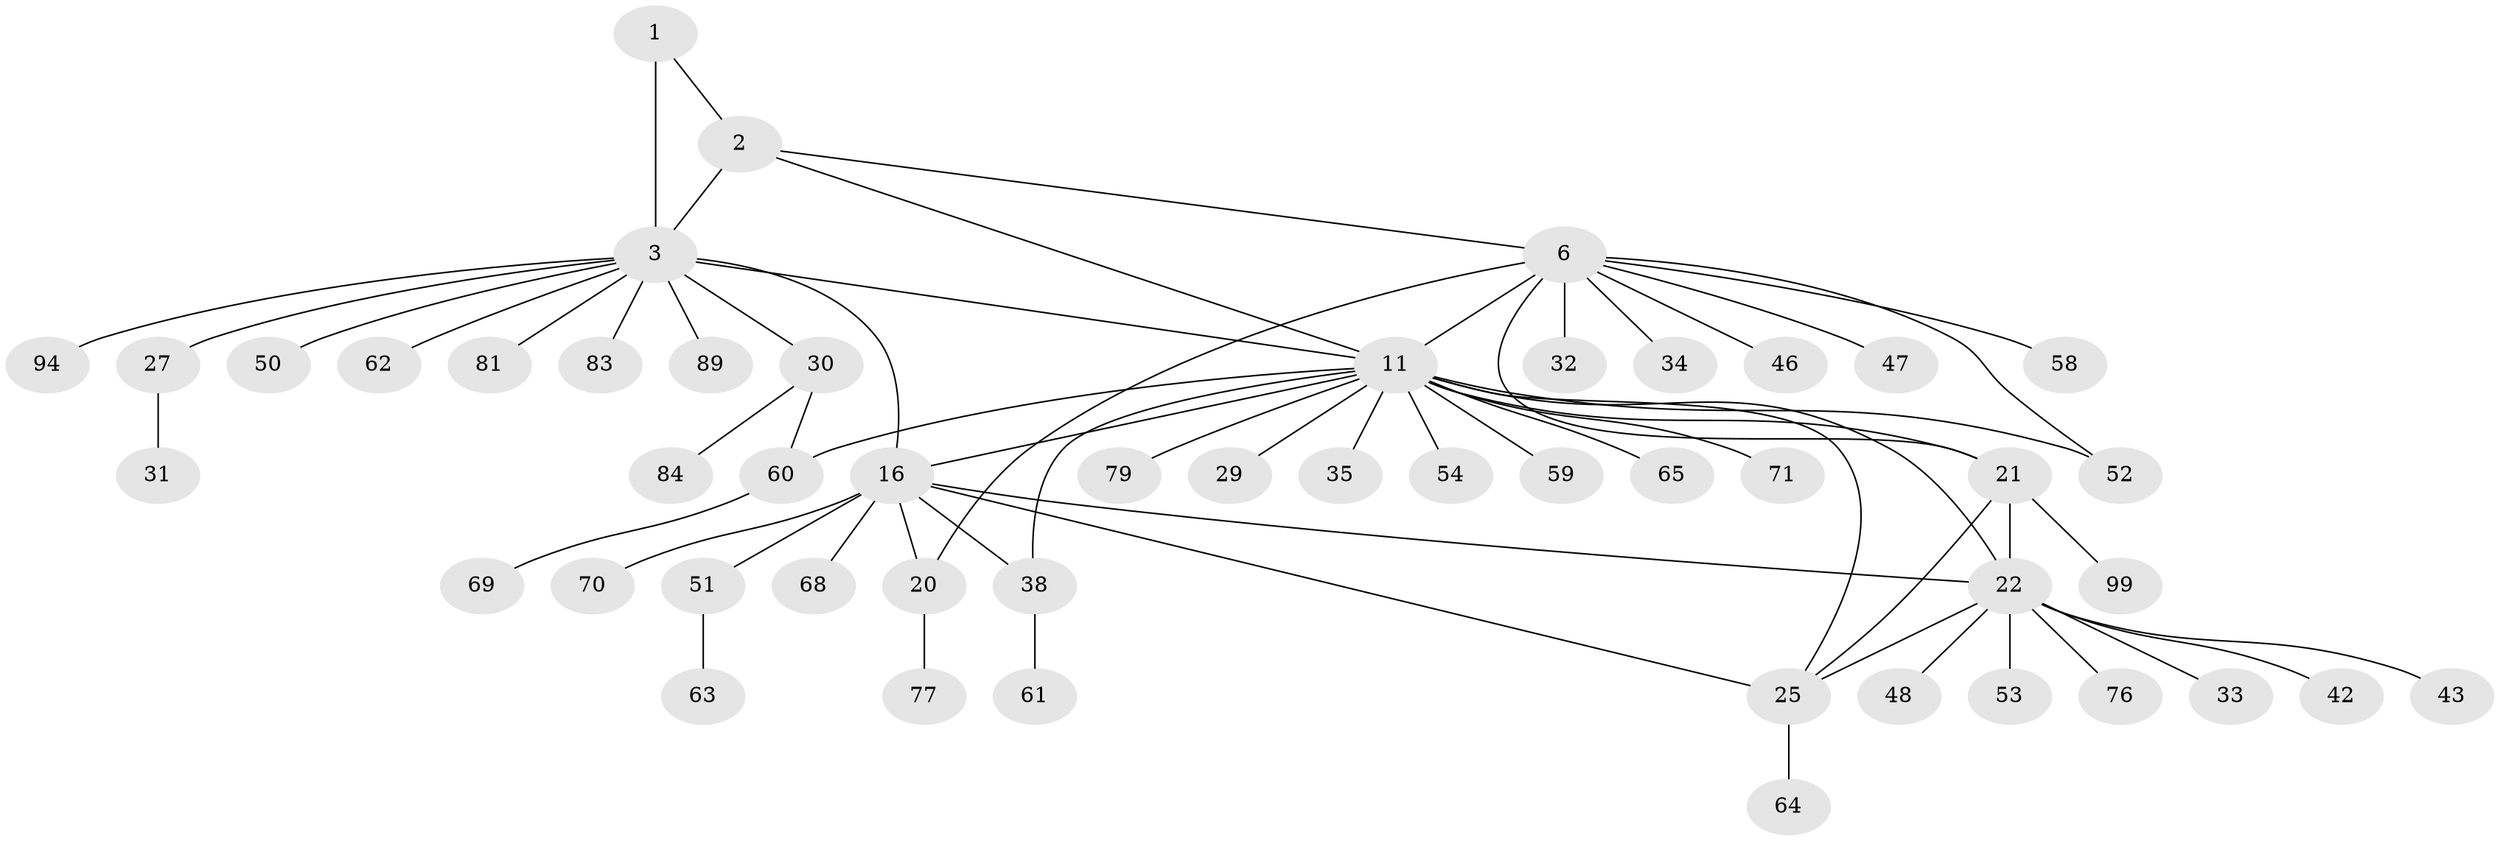 // original degree distribution, {5: 0.02, 7: 0.07, 6: 0.05, 9: 0.01, 11: 0.01, 8: 0.08, 10: 0.01, 1: 0.57, 3: 0.06, 2: 0.12}
// Generated by graph-tools (version 1.1) at 2025/19/03/04/25 18:19:41]
// undirected, 50 vertices, 63 edges
graph export_dot {
graph [start="1"]
  node [color=gray90,style=filled];
  1 [super="+96"];
  2 [super="+57"];
  3 [super="+5+4"];
  6 [super="+85+10+55+37+7+26"];
  11 [super="+67+12"];
  16 [super="+17+19+90+72+49"];
  20 [super="+98+87+44"];
  21;
  22 [super="+23"];
  25 [super="+66+39"];
  27 [super="+74"];
  29 [super="+92"];
  30;
  31;
  32;
  33;
  34;
  35;
  38;
  42;
  43 [super="+93"];
  46;
  47;
  48;
  50;
  51 [super="+95"];
  52;
  53;
  54;
  58 [super="+86"];
  59;
  60;
  61;
  62 [super="+82"];
  63;
  64;
  65;
  68;
  69;
  70;
  71;
  76;
  77;
  79;
  81;
  83;
  84;
  89;
  94;
  99;
  1 -- 2;
  1 -- 3 [weight=3];
  2 -- 3 [weight=3];
  2 -- 6;
  2 -- 11;
  3 -- 30;
  3 -- 16;
  3 -- 81;
  3 -- 50;
  3 -- 89;
  3 -- 27;
  3 -- 94;
  3 -- 83;
  3 -- 62;
  3 -- 11;
  6 -- 20;
  6 -- 32;
  6 -- 46;
  6 -- 47;
  6 -- 34;
  6 -- 52;
  6 -- 21;
  6 -- 58;
  6 -- 11 [weight=2];
  11 -- 59;
  11 -- 65;
  11 -- 35;
  11 -- 38;
  11 -- 71;
  11 -- 79;
  11 -- 16 [weight=2];
  11 -- 52;
  11 -- 21;
  11 -- 22 [weight=2];
  11 -- 54;
  11 -- 25;
  11 -- 60;
  11 -- 29;
  16 -- 20 [weight=4];
  16 -- 51;
  16 -- 70;
  16 -- 68;
  16 -- 38;
  16 -- 22;
  16 -- 25;
  20 -- 77;
  21 -- 22 [weight=2];
  21 -- 25;
  21 -- 99;
  22 -- 25 [weight=2];
  22 -- 43;
  22 -- 48;
  22 -- 76;
  22 -- 33;
  22 -- 42;
  22 -- 53;
  25 -- 64;
  27 -- 31;
  30 -- 60;
  30 -- 84;
  38 -- 61;
  51 -- 63;
  60 -- 69;
}
